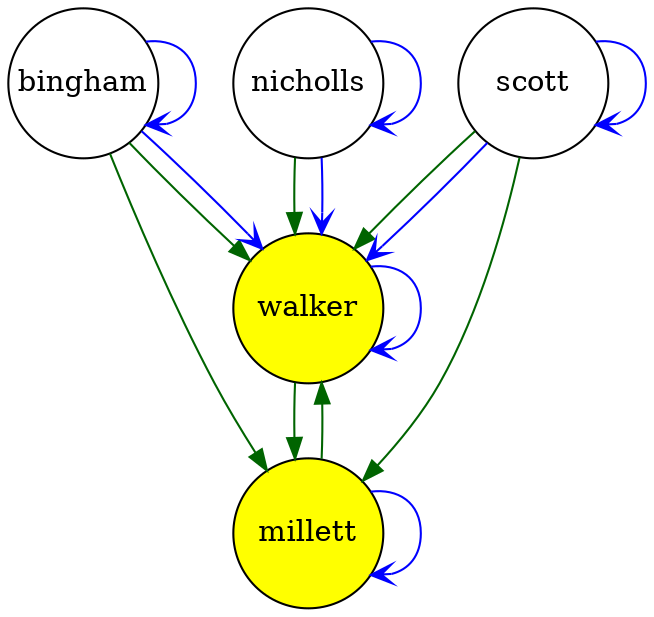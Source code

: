 digraph case49 { 
 K=0.6 
 "bingham" -> { "walker" } [color="darkgreen", arrowhead="normal", penwidth=1, href="#6"]; 
 "bingham" -> { "millett" } [color="darkgreen", arrowhead="normal", penwidth=1, href="#6"]; 
 "bingham" -> { "bingham" } [color="blue", arrowhead="vee", penwidth=1, href="#6"]; 
 "bingham" -> { "walker" } [color="blue", arrowhead="vee", penwidth=1, href="#6"]; 
 "nicholls" -> { "walker" } [color="darkgreen", arrowhead="normal", penwidth=1, href="#12"]; 
 "nicholls" -> { "nicholls" } [color="blue", arrowhead="vee", penwidth=1, href="#12"]; 
 "nicholls" -> { "walker" } [color="blue", arrowhead="vee", penwidth=1, href="#12"]; 
 "millett" -> { "walker" } [color="darkgreen", arrowhead="normal", penwidth=1, href="#138"]; 
 "millett" -> { "millett" } [color="blue", arrowhead="vee", penwidth=1, href="#138"]; 
 "scott" -> { "millett" } [color="darkgreen", arrowhead="normal", penwidth=1, href="#144"]; 
 "scott" -> { "walker" } [color="darkgreen", arrowhead="normal", penwidth=1, href="#144"]; 
 "scott" -> { "scott" } [color="blue", arrowhead="vee", penwidth=1, href="#144"]; 
 "scott" -> { "walker" } [color="blue", arrowhead="vee", penwidth=1, href="#144"]; 
 "walker" -> { "millett" } [color="darkgreen", arrowhead="normal", penwidth=1, href="#340"]; 
 "walker" -> { "walker" } [color="blue", arrowhead="vee", penwidth=1, href="#340"]; 
 "bingham" [shape="circle", fixedsize="true", height=1, width=1, style="filled", fillcolor="white", href="#bingham"]; 
 "nicholls" [shape="circle", fixedsize="true", height=1, width=1, style="filled", fillcolor="white", href="#nicholls"]; 
 "millett" [shape="circle", fixedsize="true", height=1, width=1, style="filled", fillcolor="yellow", href="#millett"]; 
 "scott" [shape="circle", fixedsize="true", height=1, width=1, style="filled", fillcolor="white", href="#scott"]; 
 "walker" [shape="circle", fixedsize="true", height=1, width=1, style="filled", fillcolor="yellow", href="#walker"]; 

}